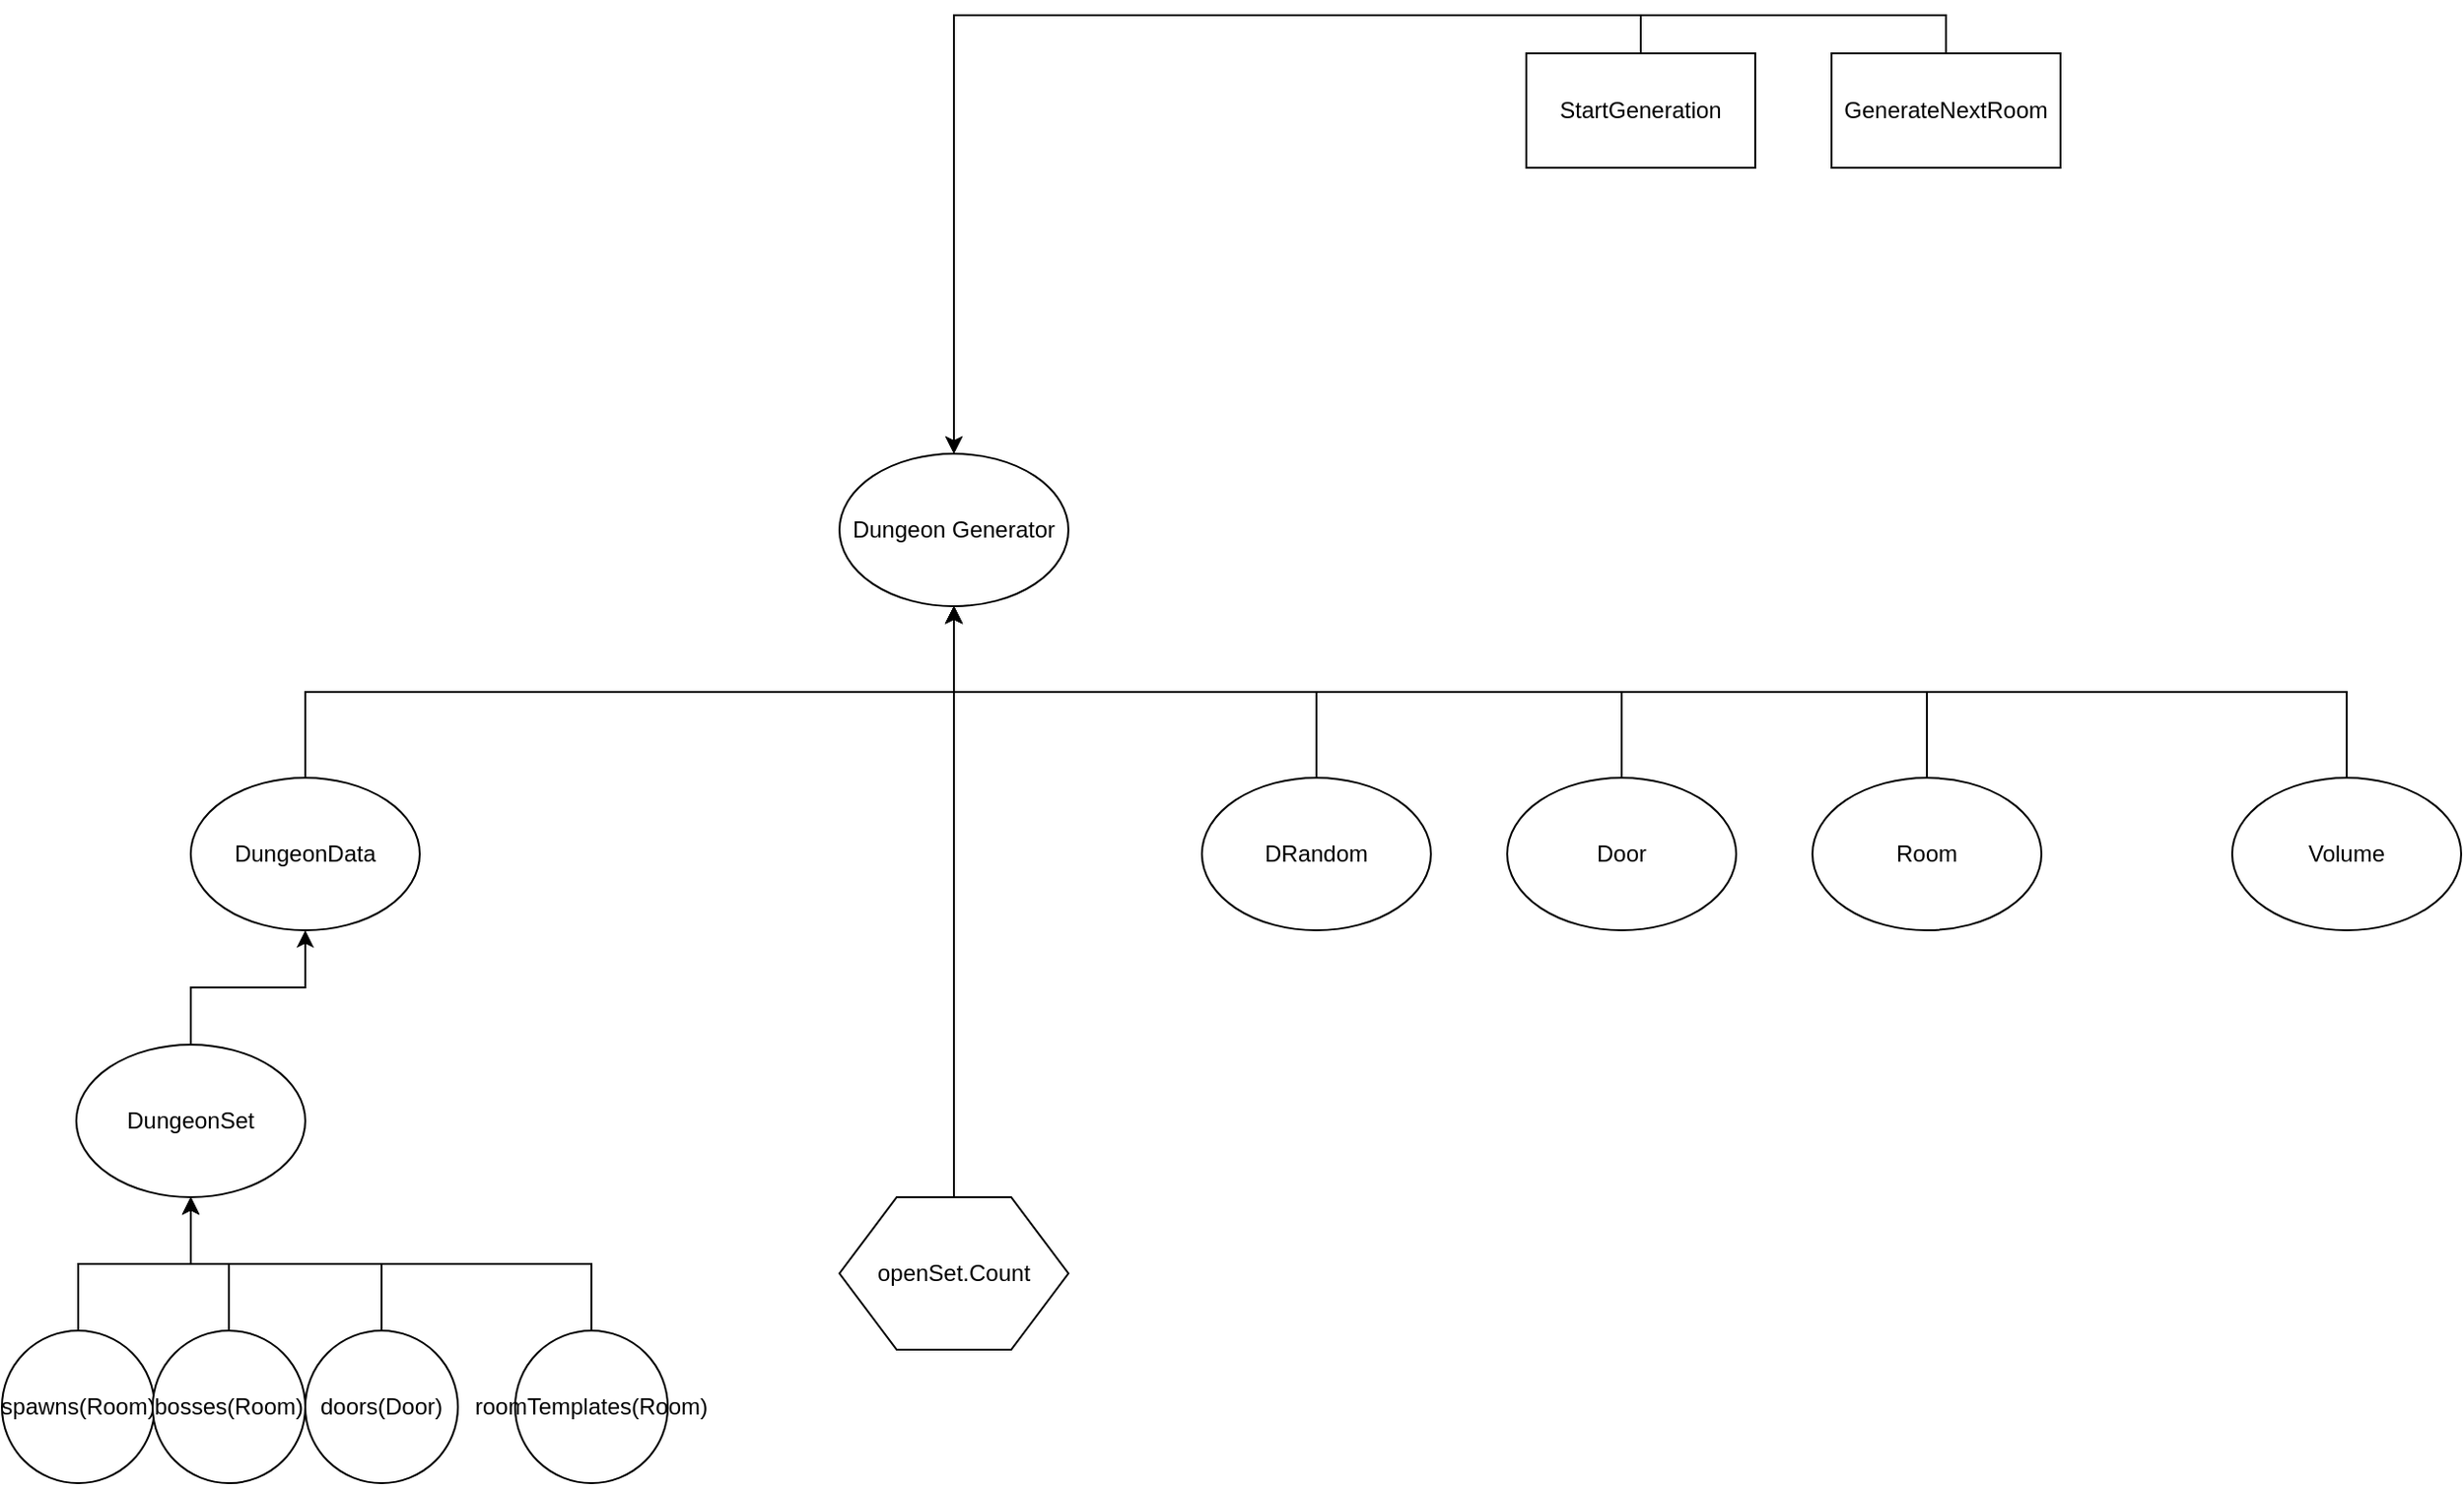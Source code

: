 <mxfile version="11.1.4" type="github"><diagram id="rH1T3oRCasCr8vwJu7u8" name="Page-1"><mxGraphModel dx="1662" dy="1965" grid="1" gridSize="10" guides="1" tooltips="1" connect="1" arrows="1" fold="1" page="1" pageScale="1" pageWidth="827" pageHeight="1169" math="0" shadow="0"><root><mxCell id="0"/><mxCell id="1" parent="0"/><mxCell id="udPFAmpiSittVXGo0Cr6-1" value="Dungeon Generator" style="ellipse;whiteSpace=wrap;html=1;" vertex="1" parent="1"><mxGeometry x="560" y="200" width="120" height="80" as="geometry"/></mxCell><mxCell id="udPFAmpiSittVXGo0Cr6-11" style="edgeStyle=orthogonalEdgeStyle;rounded=0;orthogonalLoop=1;jettySize=auto;html=1;exitX=0.5;exitY=0;exitDx=0;exitDy=0;" edge="1" parent="1" source="udPFAmpiSittVXGo0Cr6-2" target="udPFAmpiSittVXGo0Cr6-1"><mxGeometry relative="1" as="geometry"/></mxCell><mxCell id="udPFAmpiSittVXGo0Cr6-2" value="DungeonData" style="ellipse;whiteSpace=wrap;html=1;" vertex="1" parent="1"><mxGeometry x="220" y="370" width="120" height="80" as="geometry"/></mxCell><mxCell id="udPFAmpiSittVXGo0Cr6-8" style="edgeStyle=orthogonalEdgeStyle;rounded=0;orthogonalLoop=1;jettySize=auto;html=1;exitX=0.5;exitY=0;exitDx=0;exitDy=0;" edge="1" parent="1" source="udPFAmpiSittVXGo0Cr6-3" target="udPFAmpiSittVXGo0Cr6-1"><mxGeometry relative="1" as="geometry"/></mxCell><mxCell id="udPFAmpiSittVXGo0Cr6-3" value="DRandom" style="ellipse;whiteSpace=wrap;html=1;" vertex="1" parent="1"><mxGeometry x="750" y="370" width="120" height="80" as="geometry"/></mxCell><mxCell id="udPFAmpiSittVXGo0Cr6-9" style="edgeStyle=orthogonalEdgeStyle;rounded=0;orthogonalLoop=1;jettySize=auto;html=1;exitX=0.5;exitY=0;exitDx=0;exitDy=0;" edge="1" parent="1" source="udPFAmpiSittVXGo0Cr6-4" target="udPFAmpiSittVXGo0Cr6-1"><mxGeometry relative="1" as="geometry"/></mxCell><mxCell id="udPFAmpiSittVXGo0Cr6-4" value="Room" style="ellipse;whiteSpace=wrap;html=1;" vertex="1" parent="1"><mxGeometry x="1070" y="370" width="120" height="80" as="geometry"/></mxCell><mxCell id="udPFAmpiSittVXGo0Cr6-10" style="edgeStyle=orthogonalEdgeStyle;rounded=0;orthogonalLoop=1;jettySize=auto;html=1;exitX=0.5;exitY=0;exitDx=0;exitDy=0;" edge="1" parent="1" source="udPFAmpiSittVXGo0Cr6-5" target="udPFAmpiSittVXGo0Cr6-1"><mxGeometry relative="1" as="geometry"/></mxCell><mxCell id="udPFAmpiSittVXGo0Cr6-5" value="Door" style="ellipse;whiteSpace=wrap;html=1;" vertex="1" parent="1"><mxGeometry x="910" y="370" width="120" height="80" as="geometry"/></mxCell><mxCell id="udPFAmpiSittVXGo0Cr6-14" style="edgeStyle=orthogonalEdgeStyle;rounded=0;orthogonalLoop=1;jettySize=auto;html=1;exitX=0.5;exitY=0;exitDx=0;exitDy=0;" edge="1" parent="1" source="udPFAmpiSittVXGo0Cr6-12" target="udPFAmpiSittVXGo0Cr6-1"><mxGeometry relative="1" as="geometry"/></mxCell><mxCell id="udPFAmpiSittVXGo0Cr6-12" value="StartGeneration" style="rounded=0;whiteSpace=wrap;html=1;" vertex="1" parent="1"><mxGeometry x="920" y="-10" width="120" height="60" as="geometry"/></mxCell><mxCell id="udPFAmpiSittVXGo0Cr6-15" style="edgeStyle=orthogonalEdgeStyle;rounded=0;orthogonalLoop=1;jettySize=auto;html=1;exitX=0.5;exitY=0;exitDx=0;exitDy=0;" edge="1" parent="1" source="udPFAmpiSittVXGo0Cr6-13" target="udPFAmpiSittVXGo0Cr6-1"><mxGeometry relative="1" as="geometry"/></mxCell><mxCell id="udPFAmpiSittVXGo0Cr6-13" value="GenerateNextRoom" style="rounded=0;whiteSpace=wrap;html=1;" vertex="1" parent="1"><mxGeometry x="1080" y="-10" width="120" height="60" as="geometry"/></mxCell><mxCell id="udPFAmpiSittVXGo0Cr6-17" style="edgeStyle=orthogonalEdgeStyle;rounded=0;orthogonalLoop=1;jettySize=auto;html=1;exitX=0.5;exitY=0;exitDx=0;exitDy=0;" edge="1" parent="1" source="udPFAmpiSittVXGo0Cr6-16" target="udPFAmpiSittVXGo0Cr6-2"><mxGeometry relative="1" as="geometry"/></mxCell><mxCell id="udPFAmpiSittVXGo0Cr6-16" value="DungeonSet" style="ellipse;whiteSpace=wrap;html=1;" vertex="1" parent="1"><mxGeometry x="160" y="510" width="120" height="80" as="geometry"/></mxCell><mxCell id="udPFAmpiSittVXGo0Cr6-23" style="edgeStyle=orthogonalEdgeStyle;rounded=0;orthogonalLoop=1;jettySize=auto;html=1;exitX=0.5;exitY=0;exitDx=0;exitDy=0;" edge="1" parent="1" source="udPFAmpiSittVXGo0Cr6-18" target="udPFAmpiSittVXGo0Cr6-16"><mxGeometry relative="1" as="geometry"/></mxCell><mxCell id="udPFAmpiSittVXGo0Cr6-18" value="spawns(Room)" style="ellipse;whiteSpace=wrap;html=1;aspect=fixed;" vertex="1" parent="1"><mxGeometry x="121" y="660" width="80" height="80" as="geometry"/></mxCell><mxCell id="udPFAmpiSittVXGo0Cr6-24" style="edgeStyle=orthogonalEdgeStyle;rounded=0;orthogonalLoop=1;jettySize=auto;html=1;exitX=0.5;exitY=0;exitDx=0;exitDy=0;" edge="1" parent="1" source="udPFAmpiSittVXGo0Cr6-19" target="udPFAmpiSittVXGo0Cr6-16"><mxGeometry relative="1" as="geometry"/></mxCell><mxCell id="udPFAmpiSittVXGo0Cr6-19" value="bosses(Room)" style="ellipse;whiteSpace=wrap;html=1;aspect=fixed;" vertex="1" parent="1"><mxGeometry x="200" y="660" width="80" height="80" as="geometry"/></mxCell><mxCell id="udPFAmpiSittVXGo0Cr6-25" style="edgeStyle=orthogonalEdgeStyle;rounded=0;orthogonalLoop=1;jettySize=auto;html=1;exitX=0.5;exitY=0;exitDx=0;exitDy=0;" edge="1" parent="1" source="udPFAmpiSittVXGo0Cr6-21" target="udPFAmpiSittVXGo0Cr6-16"><mxGeometry relative="1" as="geometry"/></mxCell><mxCell id="udPFAmpiSittVXGo0Cr6-21" value="doors(Door)" style="ellipse;whiteSpace=wrap;html=1;aspect=fixed;" vertex="1" parent="1"><mxGeometry x="280" y="660" width="80" height="80" as="geometry"/></mxCell><mxCell id="udPFAmpiSittVXGo0Cr6-26" style="edgeStyle=orthogonalEdgeStyle;rounded=0;orthogonalLoop=1;jettySize=auto;html=1;exitX=0.5;exitY=0;exitDx=0;exitDy=0;" edge="1" parent="1" source="udPFAmpiSittVXGo0Cr6-22" target="udPFAmpiSittVXGo0Cr6-16"><mxGeometry relative="1" as="geometry"/></mxCell><mxCell id="udPFAmpiSittVXGo0Cr6-22" value="roomTemplates(Room)" style="ellipse;whiteSpace=wrap;html=1;aspect=fixed;" vertex="1" parent="1"><mxGeometry x="390" y="660" width="80" height="80" as="geometry"/></mxCell><mxCell id="udPFAmpiSittVXGo0Cr6-34" style="edgeStyle=orthogonalEdgeStyle;rounded=0;orthogonalLoop=1;jettySize=auto;html=1;exitX=0.5;exitY=0;exitDx=0;exitDy=0;" edge="1" parent="1" source="udPFAmpiSittVXGo0Cr6-31" target="udPFAmpiSittVXGo0Cr6-1"><mxGeometry relative="1" as="geometry"/></mxCell><mxCell id="udPFAmpiSittVXGo0Cr6-31" value="Volume" style="ellipse;whiteSpace=wrap;html=1;" vertex="1" parent="1"><mxGeometry x="1290" y="370" width="120" height="80" as="geometry"/></mxCell><mxCell id="udPFAmpiSittVXGo0Cr6-36" style="edgeStyle=orthogonalEdgeStyle;rounded=0;orthogonalLoop=1;jettySize=auto;html=1;exitX=0.5;exitY=0;exitDx=0;exitDy=0;" edge="1" parent="1" source="udPFAmpiSittVXGo0Cr6-35" target="udPFAmpiSittVXGo0Cr6-1"><mxGeometry relative="1" as="geometry"/></mxCell><mxCell id="udPFAmpiSittVXGo0Cr6-35" value="openSet.Count" style="shape=hexagon;perimeter=hexagonPerimeter2;whiteSpace=wrap;html=1;" vertex="1" parent="1"><mxGeometry x="560" y="590" width="120" height="80" as="geometry"/></mxCell></root></mxGraphModel></diagram></mxfile>